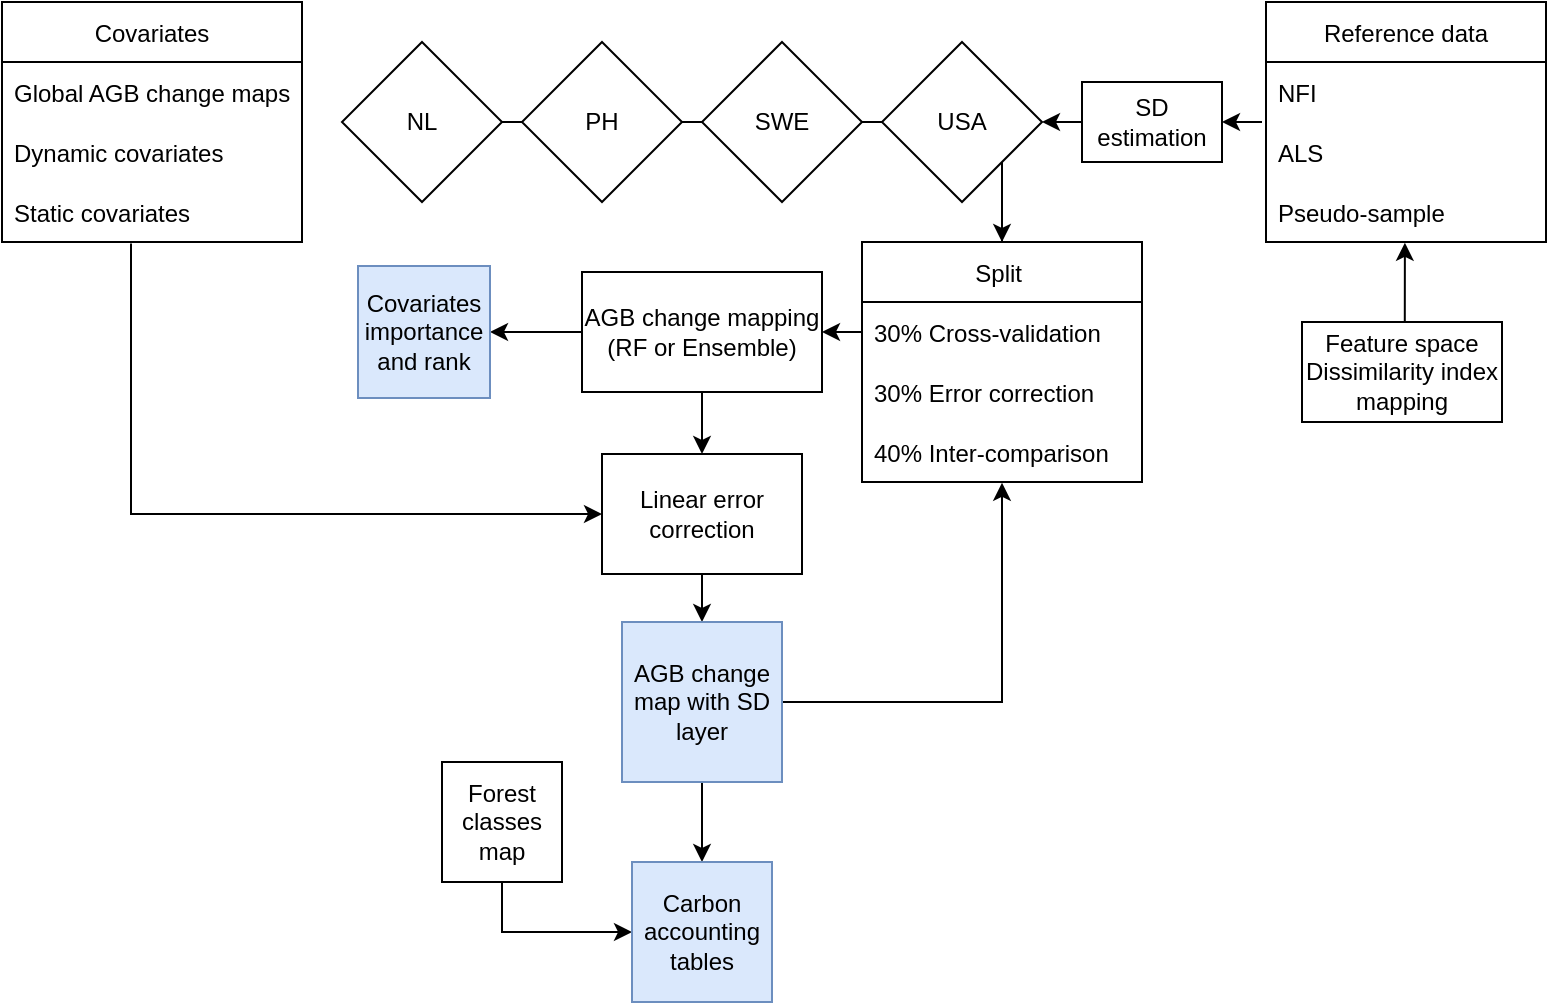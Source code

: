 <mxfile version="20.4.0" type="github">
  <diagram id="7FCCXjIass0c8LGfuhQM" name="Page-1">
    <mxGraphModel dx="1007" dy="561" grid="1" gridSize="10" guides="1" tooltips="1" connect="1" arrows="1" fold="1" page="1" pageScale="1" pageWidth="850" pageHeight="1100" math="0" shadow="0">
      <root>
        <mxCell id="0" />
        <mxCell id="1" parent="0" />
        <mxCell id="teEx1f5QK_VXIkJfzbQ1-42" style="edgeStyle=orthogonalEdgeStyle;rounded=0;orthogonalLoop=1;jettySize=auto;html=1;exitX=0.5;exitY=1;exitDx=0;exitDy=0;entryX=0.5;entryY=0;entryDx=0;entryDy=0;fontSize=10;" parent="1" source="teEx1f5QK_VXIkJfzbQ1-2" target="teEx1f5QK_VXIkJfzbQ1-41" edge="1">
          <mxGeometry relative="1" as="geometry" />
        </mxCell>
        <mxCell id="asTnqt45lLxpINR-L1pG-3" style="edgeStyle=orthogonalEdgeStyle;rounded=0;orthogonalLoop=1;jettySize=auto;html=1;exitX=0;exitY=0.5;exitDx=0;exitDy=0;entryX=1;entryY=0.5;entryDx=0;entryDy=0;" edge="1" parent="1" source="teEx1f5QK_VXIkJfzbQ1-2" target="teEx1f5QK_VXIkJfzbQ1-39">
          <mxGeometry relative="1" as="geometry" />
        </mxCell>
        <mxCell id="teEx1f5QK_VXIkJfzbQ1-2" value="AGB change mapping (RF or Ensemble)" style="rounded=0;whiteSpace=wrap;html=1;" parent="1" vertex="1">
          <mxGeometry x="340" y="435" width="120" height="60" as="geometry" />
        </mxCell>
        <mxCell id="teEx1f5QK_VXIkJfzbQ1-40" style="edgeStyle=orthogonalEdgeStyle;rounded=0;orthogonalLoop=1;jettySize=auto;html=1;exitX=0;exitY=0.5;exitDx=0;exitDy=0;entryX=1;entryY=0.5;entryDx=0;entryDy=0;fontSize=10;" parent="1" source="teEx1f5QK_VXIkJfzbQ1-4" target="teEx1f5QK_VXIkJfzbQ1-26" edge="1">
          <mxGeometry relative="1" as="geometry" />
        </mxCell>
        <mxCell id="teEx1f5QK_VXIkJfzbQ1-4" value="SD estimation" style="rounded=0;whiteSpace=wrap;html=1;" parent="1" vertex="1">
          <mxGeometry x="590" y="340" width="70" height="40" as="geometry" />
        </mxCell>
        <mxCell id="teEx1f5QK_VXIkJfzbQ1-7" value="Covariates" style="swimlane;fontStyle=0;childLayout=stackLayout;horizontal=1;startSize=30;horizontalStack=0;resizeParent=1;resizeParentMax=0;resizeLast=0;collapsible=1;marginBottom=0;" parent="1" vertex="1">
          <mxGeometry x="50" y="300" width="150" height="120" as="geometry">
            <mxRectangle x="350" y="250" width="100" height="30" as="alternateBounds" />
          </mxGeometry>
        </mxCell>
        <mxCell id="teEx1f5QK_VXIkJfzbQ1-8" value="Global AGB change maps" style="text;strokeColor=none;fillColor=none;align=left;verticalAlign=middle;spacingLeft=4;spacingRight=4;overflow=hidden;points=[[0,0.5],[1,0.5]];portConstraint=eastwest;rotatable=0;" parent="teEx1f5QK_VXIkJfzbQ1-7" vertex="1">
          <mxGeometry y="30" width="150" height="30" as="geometry" />
        </mxCell>
        <mxCell id="teEx1f5QK_VXIkJfzbQ1-9" value="Dynamic covariates" style="text;strokeColor=none;fillColor=none;align=left;verticalAlign=middle;spacingLeft=4;spacingRight=4;overflow=hidden;points=[[0,0.5],[1,0.5]];portConstraint=eastwest;rotatable=0;" parent="teEx1f5QK_VXIkJfzbQ1-7" vertex="1">
          <mxGeometry y="60" width="150" height="30" as="geometry" />
        </mxCell>
        <mxCell id="teEx1f5QK_VXIkJfzbQ1-10" value="Static covariates" style="text;strokeColor=none;fillColor=none;align=left;verticalAlign=middle;spacingLeft=4;spacingRight=4;overflow=hidden;points=[[0,0.5],[1,0.5]];portConstraint=eastwest;rotatable=0;" parent="teEx1f5QK_VXIkJfzbQ1-7" vertex="1">
          <mxGeometry y="90" width="150" height="30" as="geometry" />
        </mxCell>
        <mxCell id="teEx1f5QK_VXIkJfzbQ1-49" style="edgeStyle=orthogonalEdgeStyle;rounded=0;orthogonalLoop=1;jettySize=auto;html=1;entryX=1;entryY=0.5;entryDx=0;entryDy=0;fontSize=10;" parent="1" target="teEx1f5QK_VXIkJfzbQ1-4" edge="1">
          <mxGeometry relative="1" as="geometry">
            <mxPoint x="680" y="360" as="sourcePoint" />
          </mxGeometry>
        </mxCell>
        <mxCell id="teEx1f5QK_VXIkJfzbQ1-11" value="Reference data" style="swimlane;fontStyle=0;childLayout=stackLayout;horizontal=1;startSize=30;horizontalStack=0;resizeParent=1;resizeParentMax=0;resizeLast=0;collapsible=1;marginBottom=0;" parent="1" vertex="1">
          <mxGeometry x="682" y="300" width="140" height="120" as="geometry">
            <mxRectangle x="350" y="250" width="100" height="30" as="alternateBounds" />
          </mxGeometry>
        </mxCell>
        <mxCell id="teEx1f5QK_VXIkJfzbQ1-12" value="NFI" style="text;strokeColor=none;fillColor=none;align=left;verticalAlign=middle;spacingLeft=4;spacingRight=4;overflow=hidden;points=[[0,0.5],[1,0.5]];portConstraint=eastwest;rotatable=0;" parent="teEx1f5QK_VXIkJfzbQ1-11" vertex="1">
          <mxGeometry y="30" width="140" height="30" as="geometry" />
        </mxCell>
        <mxCell id="teEx1f5QK_VXIkJfzbQ1-13" value="ALS" style="text;strokeColor=none;fillColor=none;align=left;verticalAlign=middle;spacingLeft=4;spacingRight=4;overflow=hidden;points=[[0,0.5],[1,0.5]];portConstraint=eastwest;rotatable=0;" parent="teEx1f5QK_VXIkJfzbQ1-11" vertex="1">
          <mxGeometry y="60" width="140" height="30" as="geometry" />
        </mxCell>
        <mxCell id="teEx1f5QK_VXIkJfzbQ1-14" value="Pseudo-sample" style="text;strokeColor=none;fillColor=none;align=left;verticalAlign=middle;spacingLeft=4;spacingRight=4;overflow=hidden;points=[[0,0.5],[1,0.5]];portConstraint=eastwest;rotatable=0;" parent="teEx1f5QK_VXIkJfzbQ1-11" vertex="1">
          <mxGeometry y="90" width="140" height="30" as="geometry" />
        </mxCell>
        <mxCell id="asTnqt45lLxpINR-L1pG-8" style="edgeStyle=orthogonalEdgeStyle;rounded=0;orthogonalLoop=1;jettySize=auto;html=1;exitX=1;exitY=0.5;exitDx=0;exitDy=0;entryX=0;entryY=0.5;entryDx=0;entryDy=0;endArrow=none;endFill=0;" edge="1" parent="1" source="teEx1f5QK_VXIkJfzbQ1-15" target="teEx1f5QK_VXIkJfzbQ1-24">
          <mxGeometry relative="1" as="geometry" />
        </mxCell>
        <mxCell id="teEx1f5QK_VXIkJfzbQ1-15" value="NL" style="rhombus;whiteSpace=wrap;html=1;" parent="1" vertex="1">
          <mxGeometry x="220" y="320" width="80" height="80" as="geometry" />
        </mxCell>
        <mxCell id="asTnqt45lLxpINR-L1pG-9" style="edgeStyle=orthogonalEdgeStyle;rounded=0;orthogonalLoop=1;jettySize=auto;html=1;exitX=1;exitY=0.5;exitDx=0;exitDy=0;entryX=0;entryY=0.5;entryDx=0;entryDy=0;endArrow=none;endFill=0;" edge="1" parent="1" source="teEx1f5QK_VXIkJfzbQ1-24" target="teEx1f5QK_VXIkJfzbQ1-25">
          <mxGeometry relative="1" as="geometry" />
        </mxCell>
        <mxCell id="teEx1f5QK_VXIkJfzbQ1-24" value="PH" style="rhombus;whiteSpace=wrap;html=1;" parent="1" vertex="1">
          <mxGeometry x="310" y="320" width="80" height="80" as="geometry" />
        </mxCell>
        <mxCell id="asTnqt45lLxpINR-L1pG-10" style="edgeStyle=orthogonalEdgeStyle;rounded=0;orthogonalLoop=1;jettySize=auto;html=1;exitX=1;exitY=0.5;exitDx=0;exitDy=0;entryX=0;entryY=0.5;entryDx=0;entryDy=0;endArrow=none;endFill=0;" edge="1" parent="1" source="teEx1f5QK_VXIkJfzbQ1-25" target="teEx1f5QK_VXIkJfzbQ1-26">
          <mxGeometry relative="1" as="geometry" />
        </mxCell>
        <mxCell id="teEx1f5QK_VXIkJfzbQ1-25" value="SWE" style="rhombus;whiteSpace=wrap;html=1;" parent="1" vertex="1">
          <mxGeometry x="400" y="320" width="80" height="80" as="geometry" />
        </mxCell>
        <mxCell id="asTnqt45lLxpINR-L1pG-15" style="edgeStyle=orthogonalEdgeStyle;rounded=0;orthogonalLoop=1;jettySize=auto;html=1;exitX=1;exitY=1;exitDx=0;exitDy=0;entryX=0.5;entryY=0;entryDx=0;entryDy=0;endArrow=classic;endFill=1;" edge="1" parent="1" source="teEx1f5QK_VXIkJfzbQ1-26" target="teEx1f5QK_VXIkJfzbQ1-45">
          <mxGeometry relative="1" as="geometry" />
        </mxCell>
        <mxCell id="teEx1f5QK_VXIkJfzbQ1-26" value="USA" style="rhombus;whiteSpace=wrap;html=1;" parent="1" vertex="1">
          <mxGeometry x="490" y="320" width="80" height="80" as="geometry" />
        </mxCell>
        <mxCell id="asTnqt45lLxpINR-L1pG-6" style="edgeStyle=orthogonalEdgeStyle;rounded=0;orthogonalLoop=1;jettySize=auto;html=1;exitX=0.5;exitY=1;exitDx=0;exitDy=0;entryX=0;entryY=0.5;entryDx=0;entryDy=0;" edge="1" parent="1" source="teEx1f5QK_VXIkJfzbQ1-37" target="asTnqt45lLxpINR-L1pG-4">
          <mxGeometry relative="1" as="geometry" />
        </mxCell>
        <mxCell id="teEx1f5QK_VXIkJfzbQ1-37" value="&lt;span style=&quot;font-size: 12px;&quot;&gt;Forest classes map&lt;/span&gt;" style="whiteSpace=wrap;html=1;aspect=fixed;fontSize=10;" parent="1" vertex="1">
          <mxGeometry x="270" y="680" width="60" height="60" as="geometry" />
        </mxCell>
        <mxCell id="teEx1f5QK_VXIkJfzbQ1-39" value="&lt;span style=&quot;font-size: 12px;&quot;&gt;Covariates importance and rank&lt;/span&gt;" style="whiteSpace=wrap;html=1;aspect=fixed;fontSize=10;fillColor=#dae8fc;strokeColor=#6c8ebf;" parent="1" vertex="1">
          <mxGeometry x="228" y="432" width="66" height="66" as="geometry" />
        </mxCell>
        <mxCell id="teEx1f5QK_VXIkJfzbQ1-55" style="edgeStyle=orthogonalEdgeStyle;rounded=0;orthogonalLoop=1;jettySize=auto;html=1;exitX=0.5;exitY=1;exitDx=0;exitDy=0;entryX=0.5;entryY=0;entryDx=0;entryDy=0;fontSize=10;" parent="1" source="teEx1f5QK_VXIkJfzbQ1-41" target="teEx1f5QK_VXIkJfzbQ1-53" edge="1">
          <mxGeometry relative="1" as="geometry" />
        </mxCell>
        <mxCell id="teEx1f5QK_VXIkJfzbQ1-41" value="Linear error correction" style="rounded=0;whiteSpace=wrap;html=1;" parent="1" vertex="1">
          <mxGeometry x="350" y="526" width="100" height="60" as="geometry" />
        </mxCell>
        <mxCell id="teEx1f5QK_VXIkJfzbQ1-43" style="edgeStyle=orthogonalEdgeStyle;rounded=0;orthogonalLoop=1;jettySize=auto;html=1;exitX=0.43;exitY=1.025;exitDx=0;exitDy=0;entryX=0;entryY=0.5;entryDx=0;entryDy=0;fontSize=10;exitPerimeter=0;" parent="1" source="teEx1f5QK_VXIkJfzbQ1-10" target="teEx1f5QK_VXIkJfzbQ1-41" edge="1">
          <mxGeometry relative="1" as="geometry" />
        </mxCell>
        <mxCell id="teEx1f5QK_VXIkJfzbQ1-45" value="Split " style="swimlane;fontStyle=0;childLayout=stackLayout;horizontal=1;startSize=30;horizontalStack=0;resizeParent=1;resizeParentMax=0;resizeLast=0;collapsible=1;marginBottom=0;" parent="1" vertex="1">
          <mxGeometry x="480" y="420" width="140" height="120" as="geometry">
            <mxRectangle x="350" y="250" width="100" height="30" as="alternateBounds" />
          </mxGeometry>
        </mxCell>
        <mxCell id="teEx1f5QK_VXIkJfzbQ1-46" value="30% Cross-validation" style="text;strokeColor=none;fillColor=none;align=left;verticalAlign=middle;spacingLeft=4;spacingRight=4;overflow=hidden;points=[[0,0.5],[1,0.5]];portConstraint=eastwest;rotatable=0;" parent="teEx1f5QK_VXIkJfzbQ1-45" vertex="1">
          <mxGeometry y="30" width="140" height="30" as="geometry" />
        </mxCell>
        <mxCell id="teEx1f5QK_VXIkJfzbQ1-47" value="30% Error correction" style="text;strokeColor=none;fillColor=none;align=left;verticalAlign=middle;spacingLeft=4;spacingRight=4;overflow=hidden;points=[[0,0.5],[1,0.5]];portConstraint=eastwest;rotatable=0;" parent="teEx1f5QK_VXIkJfzbQ1-45" vertex="1">
          <mxGeometry y="60" width="140" height="30" as="geometry" />
        </mxCell>
        <mxCell id="teEx1f5QK_VXIkJfzbQ1-48" value="40% Inter-comparison" style="text;strokeColor=none;fillColor=none;align=left;verticalAlign=middle;spacingLeft=4;spacingRight=4;overflow=hidden;points=[[0,0.5],[1,0.5]];portConstraint=eastwest;rotatable=0;" parent="teEx1f5QK_VXIkJfzbQ1-45" vertex="1">
          <mxGeometry y="90" width="140" height="30" as="geometry" />
        </mxCell>
        <mxCell id="teEx1f5QK_VXIkJfzbQ1-51" style="edgeStyle=orthogonalEdgeStyle;rounded=0;orthogonalLoop=1;jettySize=auto;html=1;exitX=0;exitY=0.5;exitDx=0;exitDy=0;entryX=1;entryY=0.5;entryDx=0;entryDy=0;fontSize=10;" parent="1" source="teEx1f5QK_VXIkJfzbQ1-46" target="teEx1f5QK_VXIkJfzbQ1-2" edge="1">
          <mxGeometry relative="1" as="geometry" />
        </mxCell>
        <mxCell id="teEx1f5QK_VXIkJfzbQ1-54" style="edgeStyle=orthogonalEdgeStyle;rounded=0;orthogonalLoop=1;jettySize=auto;html=1;exitX=1;exitY=0.5;exitDx=0;exitDy=0;entryX=0.5;entryY=1.013;entryDx=0;entryDy=0;entryPerimeter=0;fontSize=10;" parent="1" source="teEx1f5QK_VXIkJfzbQ1-53" target="teEx1f5QK_VXIkJfzbQ1-48" edge="1">
          <mxGeometry relative="1" as="geometry" />
        </mxCell>
        <mxCell id="asTnqt45lLxpINR-L1pG-5" style="edgeStyle=orthogonalEdgeStyle;rounded=0;orthogonalLoop=1;jettySize=auto;html=1;exitX=0.5;exitY=1;exitDx=0;exitDy=0;entryX=0.5;entryY=0;entryDx=0;entryDy=0;" edge="1" parent="1" source="teEx1f5QK_VXIkJfzbQ1-53" target="asTnqt45lLxpINR-L1pG-4">
          <mxGeometry relative="1" as="geometry" />
        </mxCell>
        <mxCell id="teEx1f5QK_VXIkJfzbQ1-53" value="&lt;span style=&quot;font-size: 12px;&quot;&gt;AGB change map with SD layer&lt;/span&gt;" style="whiteSpace=wrap;html=1;aspect=fixed;fontSize=10;fillColor=#dae8fc;strokeColor=#6c8ebf;" parent="1" vertex="1">
          <mxGeometry x="360" y="610" width="80" height="80" as="geometry" />
        </mxCell>
        <mxCell id="asTnqt45lLxpINR-L1pG-2" style="edgeStyle=orthogonalEdgeStyle;rounded=0;orthogonalLoop=1;jettySize=auto;html=1;exitX=0.5;exitY=0;exitDx=0;exitDy=0;entryX=0.496;entryY=1.013;entryDx=0;entryDy=0;entryPerimeter=0;" edge="1" parent="1" source="asTnqt45lLxpINR-L1pG-1" target="teEx1f5QK_VXIkJfzbQ1-14">
          <mxGeometry relative="1" as="geometry" />
        </mxCell>
        <mxCell id="asTnqt45lLxpINR-L1pG-1" value="Feature space Dissimilarity index mapping" style="rounded=0;whiteSpace=wrap;html=1;" vertex="1" parent="1">
          <mxGeometry x="700" y="460" width="100" height="50" as="geometry" />
        </mxCell>
        <mxCell id="asTnqt45lLxpINR-L1pG-4" value="&lt;span style=&quot;font-size: 12px;&quot;&gt;Carbon accounting tables&lt;/span&gt;" style="whiteSpace=wrap;html=1;aspect=fixed;fontSize=10;fillColor=#dae8fc;strokeColor=#6c8ebf;" vertex="1" parent="1">
          <mxGeometry x="365" y="730" width="70" height="70" as="geometry" />
        </mxCell>
      </root>
    </mxGraphModel>
  </diagram>
</mxfile>
